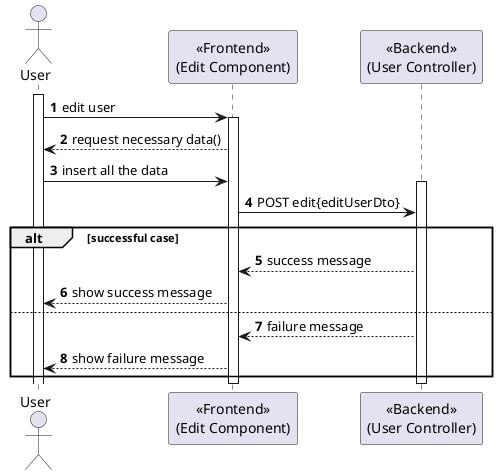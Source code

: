 @startuml
autonumber
'hide footbox
actor "User" as admin

participant "<<Frontend>>\n(Edit Component)" as f
participant "<<Backend>>\n(User Controller)" as c

activate admin

admin -> f: edit user
activate f

f --> admin: request necessary data()
admin -> f : insert all the data
activate c
f -> c: POST edit{editUserDto}

alt successful case
    c --> f: success message
    f --> admin: show success message
else
    c --> f: failure message
    f --> admin: show failure message
end
deactivate c
deactivate f
@enduml